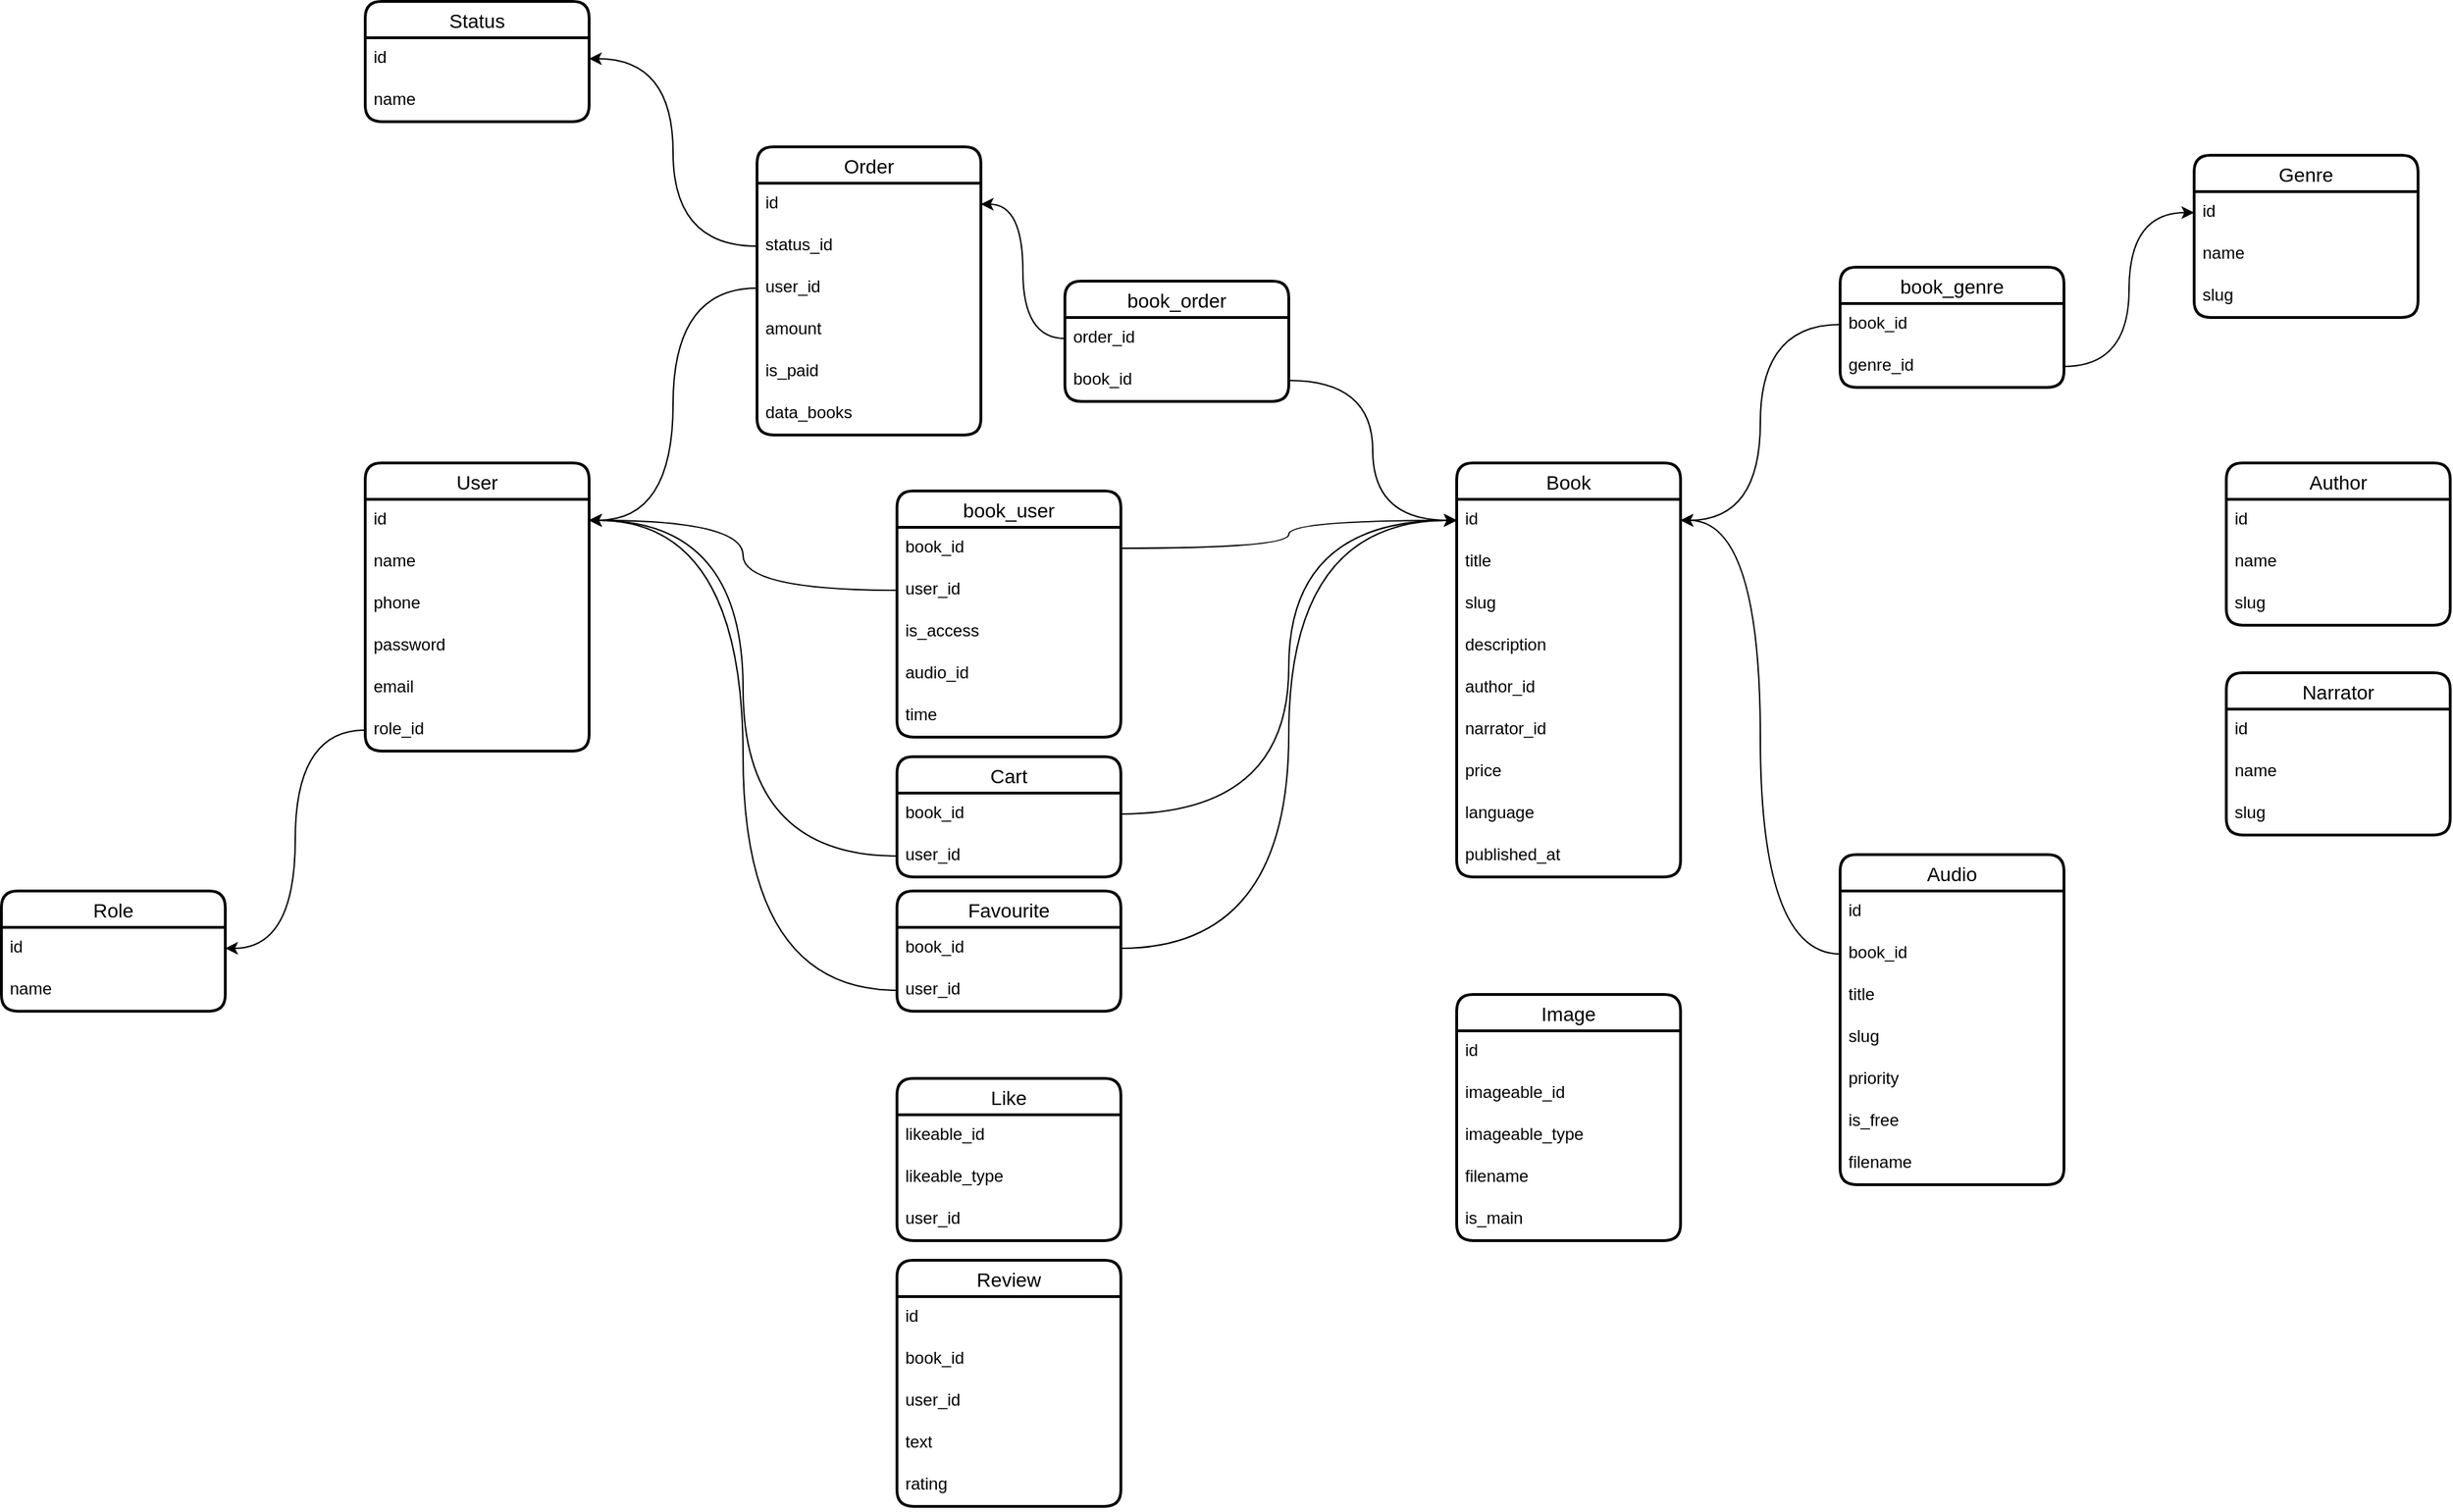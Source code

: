 <mxfile version="21.6.9" type="github">
  <diagram name="Страница 1" id="3O0WRD6ntN8AMsJ6ZHiI">
    <mxGraphModel dx="3566" dy="2169" grid="1" gridSize="10" guides="1" tooltips="1" connect="1" arrows="1" fold="1" page="1" pageScale="1" pageWidth="827" pageHeight="1169" math="0" shadow="0">
      <root>
        <mxCell id="0" />
        <mxCell id="1" parent="0" />
        <mxCell id="gDfsCJUdMW87dbdzrjT4-1" value="User" style="swimlane;fontStyle=0;childLayout=stackLayout;horizontal=1;startSize=26;horizontalStack=0;resizeParent=1;resizeParentMax=0;resizeLast=0;collapsible=1;marginBottom=0;align=center;fontSize=14;strokeWidth=2;rounded=1;shadow=0;glass=0;swimlaneLine=1;" parent="1" vertex="1">
          <mxGeometry x="-640" y="-90" width="160" height="206" as="geometry" />
        </mxCell>
        <mxCell id="gDfsCJUdMW87dbdzrjT4-2" value="id" style="text;strokeColor=none;fillColor=none;spacingLeft=4;spacingRight=4;overflow=hidden;rotatable=0;points=[[0,0.5],[1,0.5]];portConstraint=eastwest;fontSize=12;whiteSpace=wrap;html=1;" parent="gDfsCJUdMW87dbdzrjT4-1" vertex="1">
          <mxGeometry y="26" width="160" height="30" as="geometry" />
        </mxCell>
        <mxCell id="gDfsCJUdMW87dbdzrjT4-3" value="name" style="text;strokeColor=none;fillColor=none;spacingLeft=4;spacingRight=4;overflow=hidden;rotatable=0;points=[[0,0.5],[1,0.5]];portConstraint=eastwest;fontSize=12;whiteSpace=wrap;html=1;" parent="gDfsCJUdMW87dbdzrjT4-1" vertex="1">
          <mxGeometry y="56" width="160" height="30" as="geometry" />
        </mxCell>
        <mxCell id="gDfsCJUdMW87dbdzrjT4-4" value="phone" style="text;strokeColor=none;fillColor=none;spacingLeft=4;spacingRight=4;overflow=hidden;rotatable=0;points=[[0,0.5],[1,0.5]];portConstraint=eastwest;fontSize=12;whiteSpace=wrap;html=1;" parent="gDfsCJUdMW87dbdzrjT4-1" vertex="1">
          <mxGeometry y="86" width="160" height="30" as="geometry" />
        </mxCell>
        <mxCell id="gDfsCJUdMW87dbdzrjT4-5" value="password" style="text;strokeColor=none;fillColor=none;spacingLeft=4;spacingRight=4;overflow=hidden;rotatable=0;points=[[0,0.5],[1,0.5]];portConstraint=eastwest;fontSize=12;whiteSpace=wrap;html=1;" parent="gDfsCJUdMW87dbdzrjT4-1" vertex="1">
          <mxGeometry y="116" width="160" height="30" as="geometry" />
        </mxCell>
        <mxCell id="gDfsCJUdMW87dbdzrjT4-6" value="email" style="text;strokeColor=none;fillColor=none;spacingLeft=4;spacingRight=4;overflow=hidden;rotatable=0;points=[[0,0.5],[1,0.5]];portConstraint=eastwest;fontSize=12;whiteSpace=wrap;html=1;" parent="gDfsCJUdMW87dbdzrjT4-1" vertex="1">
          <mxGeometry y="146" width="160" height="30" as="geometry" />
        </mxCell>
        <mxCell id="pXheZxyEmchqNEhVkgAC-46" value="role_id" style="text;strokeColor=none;fillColor=none;spacingLeft=4;spacingRight=4;overflow=hidden;rotatable=0;points=[[0,0.5],[1,0.5]];portConstraint=eastwest;fontSize=12;whiteSpace=wrap;html=1;" parent="gDfsCJUdMW87dbdzrjT4-1" vertex="1">
          <mxGeometry y="176" width="160" height="30" as="geometry" />
        </mxCell>
        <mxCell id="gDfsCJUdMW87dbdzrjT4-7" value="Book" style="swimlane;fontStyle=0;childLayout=stackLayout;horizontal=1;startSize=26;horizontalStack=0;resizeParent=1;resizeParentMax=0;resizeLast=0;collapsible=1;marginBottom=0;align=center;fontSize=14;strokeWidth=2;rounded=1;shadow=0;glass=0;swimlaneLine=1;" parent="1" vertex="1">
          <mxGeometry x="140" y="-90" width="160" height="296" as="geometry" />
        </mxCell>
        <mxCell id="gDfsCJUdMW87dbdzrjT4-8" value="id" style="text;strokeColor=none;fillColor=none;spacingLeft=4;spacingRight=4;overflow=hidden;rotatable=0;points=[[0,0.5],[1,0.5]];portConstraint=eastwest;fontSize=12;whiteSpace=wrap;html=1;" parent="gDfsCJUdMW87dbdzrjT4-7" vertex="1">
          <mxGeometry y="26" width="160" height="30" as="geometry" />
        </mxCell>
        <mxCell id="gDfsCJUdMW87dbdzrjT4-9" value="title" style="text;strokeColor=none;fillColor=none;spacingLeft=4;spacingRight=4;overflow=hidden;rotatable=0;points=[[0,0.5],[1,0.5]];portConstraint=eastwest;fontSize=12;whiteSpace=wrap;html=1;" parent="gDfsCJUdMW87dbdzrjT4-7" vertex="1">
          <mxGeometry y="56" width="160" height="30" as="geometry" />
        </mxCell>
        <mxCell id="gDfsCJUdMW87dbdzrjT4-11" value="slug" style="text;strokeColor=none;fillColor=none;spacingLeft=4;spacingRight=4;overflow=hidden;rotatable=0;points=[[0,0.5],[1,0.5]];portConstraint=eastwest;fontSize=12;whiteSpace=wrap;html=1;" parent="gDfsCJUdMW87dbdzrjT4-7" vertex="1">
          <mxGeometry y="86" width="160" height="30" as="geometry" />
        </mxCell>
        <mxCell id="gDfsCJUdMW87dbdzrjT4-10" value="description" style="text;strokeColor=none;fillColor=none;spacingLeft=4;spacingRight=4;overflow=hidden;rotatable=0;points=[[0,0.5],[1,0.5]];portConstraint=eastwest;fontSize=12;whiteSpace=wrap;html=1;" parent="gDfsCJUdMW87dbdzrjT4-7" vertex="1">
          <mxGeometry y="116" width="160" height="30" as="geometry" />
        </mxCell>
        <mxCell id="gDfsCJUdMW87dbdzrjT4-12" value="author_id" style="text;strokeColor=none;fillColor=none;spacingLeft=4;spacingRight=4;overflow=hidden;rotatable=0;points=[[0,0.5],[1,0.5]];portConstraint=eastwest;fontSize=12;whiteSpace=wrap;html=1;" parent="gDfsCJUdMW87dbdzrjT4-7" vertex="1">
          <mxGeometry y="146" width="160" height="30" as="geometry" />
        </mxCell>
        <mxCell id="PyXerpg_BCSIUwAFZYhw-7" value="narrator_id" style="text;strokeColor=none;fillColor=none;spacingLeft=4;spacingRight=4;overflow=hidden;rotatable=0;points=[[0,0.5],[1,0.5]];portConstraint=eastwest;fontSize=12;whiteSpace=wrap;html=1;" parent="gDfsCJUdMW87dbdzrjT4-7" vertex="1">
          <mxGeometry y="176" width="160" height="30" as="geometry" />
        </mxCell>
        <mxCell id="pXheZxyEmchqNEhVkgAC-9" value="price" style="text;strokeColor=none;fillColor=none;spacingLeft=4;spacingRight=4;overflow=hidden;rotatable=0;points=[[0,0.5],[1,0.5]];portConstraint=eastwest;fontSize=12;whiteSpace=wrap;html=1;" parent="gDfsCJUdMW87dbdzrjT4-7" vertex="1">
          <mxGeometry y="206" width="160" height="30" as="geometry" />
        </mxCell>
        <mxCell id="pXheZxyEmchqNEhVkgAC-34" value="language" style="text;strokeColor=none;fillColor=none;spacingLeft=4;spacingRight=4;overflow=hidden;rotatable=0;points=[[0,0.5],[1,0.5]];portConstraint=eastwest;fontSize=12;whiteSpace=wrap;html=1;" parent="gDfsCJUdMW87dbdzrjT4-7" vertex="1">
          <mxGeometry y="236" width="160" height="30" as="geometry" />
        </mxCell>
        <mxCell id="pXheZxyEmchqNEhVkgAC-35" value="published_at" style="text;strokeColor=none;fillColor=none;spacingLeft=4;spacingRight=4;overflow=hidden;rotatable=0;points=[[0,0.5],[1,0.5]];portConstraint=eastwest;fontSize=12;whiteSpace=wrap;html=1;" parent="gDfsCJUdMW87dbdzrjT4-7" vertex="1">
          <mxGeometry y="266" width="160" height="30" as="geometry" />
        </mxCell>
        <mxCell id="gDfsCJUdMW87dbdzrjT4-13" value="Order" style="swimlane;fontStyle=0;childLayout=stackLayout;horizontal=1;startSize=26;horizontalStack=0;resizeParent=1;resizeParentMax=0;resizeLast=0;collapsible=1;marginBottom=0;align=center;fontSize=14;strokeWidth=2;rounded=1;shadow=0;glass=0;swimlaneLine=1;" parent="1" vertex="1">
          <mxGeometry x="-360" y="-316" width="160" height="206" as="geometry" />
        </mxCell>
        <mxCell id="gDfsCJUdMW87dbdzrjT4-14" value="id" style="text;strokeColor=none;fillColor=none;spacingLeft=4;spacingRight=4;overflow=hidden;rotatable=0;points=[[0,0.5],[1,0.5]];portConstraint=eastwest;fontSize=12;whiteSpace=wrap;html=1;" parent="gDfsCJUdMW87dbdzrjT4-13" vertex="1">
          <mxGeometry y="26" width="160" height="30" as="geometry" />
        </mxCell>
        <mxCell id="gDfsCJUdMW87dbdzrjT4-17" value="status_id" style="text;strokeColor=none;fillColor=none;spacingLeft=4;spacingRight=4;overflow=hidden;rotatable=0;points=[[0,0.5],[1,0.5]];portConstraint=eastwest;fontSize=12;whiteSpace=wrap;html=1;" parent="gDfsCJUdMW87dbdzrjT4-13" vertex="1">
          <mxGeometry y="56" width="160" height="30" as="geometry" />
        </mxCell>
        <mxCell id="gDfsCJUdMW87dbdzrjT4-16" value="user_id" style="text;strokeColor=none;fillColor=none;spacingLeft=4;spacingRight=4;overflow=hidden;rotatable=0;points=[[0,0.5],[1,0.5]];portConstraint=eastwest;fontSize=12;whiteSpace=wrap;html=1;" parent="gDfsCJUdMW87dbdzrjT4-13" vertex="1">
          <mxGeometry y="86" width="160" height="30" as="geometry" />
        </mxCell>
        <mxCell id="DhvoRzphYdcZvLzmHtR--16" value="amount" style="text;strokeColor=none;fillColor=none;spacingLeft=4;spacingRight=4;overflow=hidden;rotatable=0;points=[[0,0.5],[1,0.5]];portConstraint=eastwest;fontSize=12;whiteSpace=wrap;html=1;" vertex="1" parent="gDfsCJUdMW87dbdzrjT4-13">
          <mxGeometry y="116" width="160" height="30" as="geometry" />
        </mxCell>
        <mxCell id="DhvoRzphYdcZvLzmHtR--13" value="is_paid" style="text;strokeColor=none;fillColor=none;spacingLeft=4;spacingRight=4;overflow=hidden;rotatable=0;points=[[0,0.5],[1,0.5]];portConstraint=eastwest;fontSize=12;whiteSpace=wrap;html=1;" vertex="1" parent="gDfsCJUdMW87dbdzrjT4-13">
          <mxGeometry y="146" width="160" height="30" as="geometry" />
        </mxCell>
        <mxCell id="DhvoRzphYdcZvLzmHtR--15" value="data_books" style="text;strokeColor=none;fillColor=none;spacingLeft=4;spacingRight=4;overflow=hidden;rotatable=0;points=[[0,0.5],[1,0.5]];portConstraint=eastwest;fontSize=12;whiteSpace=wrap;html=1;" vertex="1" parent="gDfsCJUdMW87dbdzrjT4-13">
          <mxGeometry y="176" width="160" height="30" as="geometry" />
        </mxCell>
        <mxCell id="gDfsCJUdMW87dbdzrjT4-19" value="Favourite" style="swimlane;fontStyle=0;childLayout=stackLayout;horizontal=1;startSize=26;horizontalStack=0;resizeParent=1;resizeParentMax=0;resizeLast=0;collapsible=1;marginBottom=0;align=center;fontSize=14;strokeWidth=2;rounded=1;shadow=0;glass=0;swimlaneLine=1;" parent="1" vertex="1">
          <mxGeometry x="-260" y="216" width="160" height="86" as="geometry" />
        </mxCell>
        <mxCell id="gDfsCJUdMW87dbdzrjT4-21" value="book_id" style="text;strokeColor=none;fillColor=none;spacingLeft=4;spacingRight=4;overflow=hidden;rotatable=0;points=[[0,0.5],[1,0.5]];portConstraint=eastwest;fontSize=12;whiteSpace=wrap;html=1;" parent="gDfsCJUdMW87dbdzrjT4-19" vertex="1">
          <mxGeometry y="26" width="160" height="30" as="geometry" />
        </mxCell>
        <mxCell id="gDfsCJUdMW87dbdzrjT4-22" value="user_id" style="text;strokeColor=none;fillColor=none;spacingLeft=4;spacingRight=4;overflow=hidden;rotatable=0;points=[[0,0.5],[1,0.5]];portConstraint=eastwest;fontSize=12;whiteSpace=wrap;html=1;" parent="gDfsCJUdMW87dbdzrjT4-19" vertex="1">
          <mxGeometry y="56" width="160" height="30" as="geometry" />
        </mxCell>
        <mxCell id="gDfsCJUdMW87dbdzrjT4-31" value="Status" style="swimlane;fontStyle=0;childLayout=stackLayout;horizontal=1;startSize=26;horizontalStack=0;resizeParent=1;resizeParentMax=0;resizeLast=0;collapsible=1;marginBottom=0;align=center;fontSize=14;strokeWidth=2;rounded=1;shadow=0;glass=0;swimlaneLine=1;" parent="1" vertex="1">
          <mxGeometry x="-640" y="-420" width="160" height="86" as="geometry" />
        </mxCell>
        <mxCell id="gDfsCJUdMW87dbdzrjT4-32" value="id" style="text;strokeColor=none;fillColor=none;spacingLeft=4;spacingRight=4;overflow=hidden;rotatable=0;points=[[0,0.5],[1,0.5]];portConstraint=eastwest;fontSize=12;whiteSpace=wrap;html=1;" parent="gDfsCJUdMW87dbdzrjT4-31" vertex="1">
          <mxGeometry y="26" width="160" height="30" as="geometry" />
        </mxCell>
        <mxCell id="gDfsCJUdMW87dbdzrjT4-33" value="name" style="text;strokeColor=none;fillColor=none;spacingLeft=4;spacingRight=4;overflow=hidden;rotatable=0;points=[[0,0.5],[1,0.5]];portConstraint=eastwest;fontSize=12;whiteSpace=wrap;html=1;" parent="gDfsCJUdMW87dbdzrjT4-31" vertex="1">
          <mxGeometry y="56" width="160" height="30" as="geometry" />
        </mxCell>
        <mxCell id="gDfsCJUdMW87dbdzrjT4-37" style="edgeStyle=orthogonalEdgeStyle;rounded=0;orthogonalLoop=1;jettySize=auto;html=1;entryX=1;entryY=0.5;entryDx=0;entryDy=0;curved=1;" parent="1" source="gDfsCJUdMW87dbdzrjT4-17" target="gDfsCJUdMW87dbdzrjT4-32" edge="1">
          <mxGeometry relative="1" as="geometry" />
        </mxCell>
        <mxCell id="gDfsCJUdMW87dbdzrjT4-42" value="Audio" style="swimlane;fontStyle=0;childLayout=stackLayout;horizontal=1;startSize=26;horizontalStack=0;resizeParent=1;resizeParentMax=0;resizeLast=0;collapsible=1;marginBottom=0;align=center;fontSize=14;strokeWidth=2;rounded=1;shadow=0;glass=0;swimlaneLine=1;" parent="1" vertex="1">
          <mxGeometry x="414" y="190" width="160" height="236" as="geometry" />
        </mxCell>
        <mxCell id="gDfsCJUdMW87dbdzrjT4-43" value="id" style="text;strokeColor=none;fillColor=none;spacingLeft=4;spacingRight=4;overflow=hidden;rotatable=0;points=[[0,0.5],[1,0.5]];portConstraint=eastwest;fontSize=12;whiteSpace=wrap;html=1;" parent="gDfsCJUdMW87dbdzrjT4-42" vertex="1">
          <mxGeometry y="26" width="160" height="30" as="geometry" />
        </mxCell>
        <mxCell id="gDfsCJUdMW87dbdzrjT4-44" value="book_id" style="text;strokeColor=none;fillColor=none;spacingLeft=4;spacingRight=4;overflow=hidden;rotatable=0;points=[[0,0.5],[1,0.5]];portConstraint=eastwest;fontSize=12;whiteSpace=wrap;html=1;" parent="gDfsCJUdMW87dbdzrjT4-42" vertex="1">
          <mxGeometry y="56" width="160" height="30" as="geometry" />
        </mxCell>
        <mxCell id="gDfsCJUdMW87dbdzrjT4-45" value="title" style="text;strokeColor=none;fillColor=none;spacingLeft=4;spacingRight=4;overflow=hidden;rotatable=0;points=[[0,0.5],[1,0.5]];portConstraint=eastwest;fontSize=12;whiteSpace=wrap;html=1;" parent="gDfsCJUdMW87dbdzrjT4-42" vertex="1">
          <mxGeometry y="86" width="160" height="30" as="geometry" />
        </mxCell>
        <mxCell id="pXheZxyEmchqNEhVkgAC-50" value="slug" style="text;strokeColor=none;fillColor=none;spacingLeft=4;spacingRight=4;overflow=hidden;rotatable=0;points=[[0,0.5],[1,0.5]];portConstraint=eastwest;fontSize=12;whiteSpace=wrap;html=1;" parent="gDfsCJUdMW87dbdzrjT4-42" vertex="1">
          <mxGeometry y="116" width="160" height="30" as="geometry" />
        </mxCell>
        <mxCell id="pXheZxyEmchqNEhVkgAC-49" value="priority" style="text;strokeColor=none;fillColor=none;spacingLeft=4;spacingRight=4;overflow=hidden;rotatable=0;points=[[0,0.5],[1,0.5]];portConstraint=eastwest;fontSize=12;whiteSpace=wrap;html=1;" parent="gDfsCJUdMW87dbdzrjT4-42" vertex="1">
          <mxGeometry y="146" width="160" height="30" as="geometry" />
        </mxCell>
        <mxCell id="PyXerpg_BCSIUwAFZYhw-6" value="is_free" style="text;strokeColor=none;fillColor=none;spacingLeft=4;spacingRight=4;overflow=hidden;rotatable=0;points=[[0,0.5],[1,0.5]];portConstraint=eastwest;fontSize=12;whiteSpace=wrap;html=1;" parent="gDfsCJUdMW87dbdzrjT4-42" vertex="1">
          <mxGeometry y="176" width="160" height="30" as="geometry" />
        </mxCell>
        <mxCell id="gDfsCJUdMW87dbdzrjT4-46" value="filename" style="text;strokeColor=none;fillColor=none;spacingLeft=4;spacingRight=4;overflow=hidden;rotatable=0;points=[[0,0.5],[1,0.5]];portConstraint=eastwest;fontSize=12;whiteSpace=wrap;html=1;" parent="gDfsCJUdMW87dbdzrjT4-42" vertex="1">
          <mxGeometry y="206" width="160" height="30" as="geometry" />
        </mxCell>
        <mxCell id="gDfsCJUdMW87dbdzrjT4-50" value="Genre" style="swimlane;fontStyle=0;childLayout=stackLayout;horizontal=1;startSize=26;horizontalStack=0;resizeParent=1;resizeParentMax=0;resizeLast=0;collapsible=1;marginBottom=0;align=center;fontSize=14;strokeWidth=2;rounded=1;shadow=0;glass=0;swimlaneLine=1;" parent="1" vertex="1">
          <mxGeometry x="667" y="-310" width="160" height="116" as="geometry" />
        </mxCell>
        <mxCell id="gDfsCJUdMW87dbdzrjT4-51" value="id" style="text;strokeColor=none;fillColor=none;spacingLeft=4;spacingRight=4;overflow=hidden;rotatable=0;points=[[0,0.5],[1,0.5]];portConstraint=eastwest;fontSize=12;whiteSpace=wrap;html=1;" parent="gDfsCJUdMW87dbdzrjT4-50" vertex="1">
          <mxGeometry y="26" width="160" height="30" as="geometry" />
        </mxCell>
        <mxCell id="gDfsCJUdMW87dbdzrjT4-52" value="name" style="text;strokeColor=none;fillColor=none;spacingLeft=4;spacingRight=4;overflow=hidden;rotatable=0;points=[[0,0.5],[1,0.5]];portConstraint=eastwest;fontSize=12;whiteSpace=wrap;html=1;" parent="gDfsCJUdMW87dbdzrjT4-50" vertex="1">
          <mxGeometry y="56" width="160" height="30" as="geometry" />
        </mxCell>
        <mxCell id="pXheZxyEmchqNEhVkgAC-10" value="slug" style="text;strokeColor=none;fillColor=none;spacingLeft=4;spacingRight=4;overflow=hidden;rotatable=0;points=[[0,0.5],[1,0.5]];portConstraint=eastwest;fontSize=12;whiteSpace=wrap;html=1;" parent="gDfsCJUdMW87dbdzrjT4-50" vertex="1">
          <mxGeometry y="86" width="160" height="30" as="geometry" />
        </mxCell>
        <mxCell id="gDfsCJUdMW87dbdzrjT4-56" value="Author" style="swimlane;fontStyle=0;childLayout=stackLayout;horizontal=1;startSize=26;horizontalStack=0;resizeParent=1;resizeParentMax=0;resizeLast=0;collapsible=1;marginBottom=0;align=center;fontSize=14;strokeWidth=2;rounded=1;shadow=0;glass=0;swimlaneLine=1;" parent="1" vertex="1">
          <mxGeometry x="690" y="-90" width="160" height="116" as="geometry" />
        </mxCell>
        <mxCell id="gDfsCJUdMW87dbdzrjT4-57" value="id" style="text;strokeColor=none;fillColor=none;spacingLeft=4;spacingRight=4;overflow=hidden;rotatable=0;points=[[0,0.5],[1,0.5]];portConstraint=eastwest;fontSize=12;whiteSpace=wrap;html=1;" parent="gDfsCJUdMW87dbdzrjT4-56" vertex="1">
          <mxGeometry y="26" width="160" height="30" as="geometry" />
        </mxCell>
        <mxCell id="gDfsCJUdMW87dbdzrjT4-58" value="name" style="text;strokeColor=none;fillColor=none;spacingLeft=4;spacingRight=4;overflow=hidden;rotatable=0;points=[[0,0.5],[1,0.5]];portConstraint=eastwest;fontSize=12;whiteSpace=wrap;html=1;" parent="gDfsCJUdMW87dbdzrjT4-56" vertex="1">
          <mxGeometry y="56" width="160" height="30" as="geometry" />
        </mxCell>
        <mxCell id="pXheZxyEmchqNEhVkgAC-11" value="slug" style="text;strokeColor=none;fillColor=none;spacingLeft=4;spacingRight=4;overflow=hidden;rotatable=0;points=[[0,0.5],[1,0.5]];portConstraint=eastwest;fontSize=12;whiteSpace=wrap;html=1;" parent="gDfsCJUdMW87dbdzrjT4-56" vertex="1">
          <mxGeometry y="86" width="160" height="30" as="geometry" />
        </mxCell>
        <mxCell id="gDfsCJUdMW87dbdzrjT4-62" value="Narrator" style="swimlane;fontStyle=0;childLayout=stackLayout;horizontal=1;startSize=26;horizontalStack=0;resizeParent=1;resizeParentMax=0;resizeLast=0;collapsible=1;marginBottom=0;align=center;fontSize=14;strokeWidth=2;rounded=1;shadow=0;glass=0;swimlaneLine=1;" parent="1" vertex="1">
          <mxGeometry x="690" y="60" width="160" height="116" as="geometry" />
        </mxCell>
        <mxCell id="gDfsCJUdMW87dbdzrjT4-63" value="id" style="text;strokeColor=none;fillColor=none;spacingLeft=4;spacingRight=4;overflow=hidden;rotatable=0;points=[[0,0.5],[1,0.5]];portConstraint=eastwest;fontSize=12;whiteSpace=wrap;html=1;" parent="gDfsCJUdMW87dbdzrjT4-62" vertex="1">
          <mxGeometry y="26" width="160" height="30" as="geometry" />
        </mxCell>
        <mxCell id="gDfsCJUdMW87dbdzrjT4-64" value="name" style="text;strokeColor=none;fillColor=none;spacingLeft=4;spacingRight=4;overflow=hidden;rotatable=0;points=[[0,0.5],[1,0.5]];portConstraint=eastwest;fontSize=12;whiteSpace=wrap;html=1;" parent="gDfsCJUdMW87dbdzrjT4-62" vertex="1">
          <mxGeometry y="56" width="160" height="30" as="geometry" />
        </mxCell>
        <mxCell id="pXheZxyEmchqNEhVkgAC-12" value="slug" style="text;strokeColor=none;fillColor=none;spacingLeft=4;spacingRight=4;overflow=hidden;rotatable=0;points=[[0,0.5],[1,0.5]];portConstraint=eastwest;fontSize=12;whiteSpace=wrap;html=1;" parent="gDfsCJUdMW87dbdzrjT4-62" vertex="1">
          <mxGeometry y="86" width="160" height="30" as="geometry" />
        </mxCell>
        <mxCell id="PyXerpg_BCSIUwAFZYhw-1" value="Image" style="swimlane;fontStyle=0;childLayout=stackLayout;horizontal=1;startSize=26;horizontalStack=0;resizeParent=1;resizeParentMax=0;resizeLast=0;collapsible=1;marginBottom=0;align=center;fontSize=14;strokeWidth=2;rounded=1;shadow=0;glass=0;swimlaneLine=1;" parent="1" vertex="1">
          <mxGeometry x="140" y="290" width="160" height="176" as="geometry" />
        </mxCell>
        <mxCell id="PyXerpg_BCSIUwAFZYhw-2" value="id" style="text;strokeColor=none;fillColor=none;spacingLeft=4;spacingRight=4;overflow=hidden;rotatable=0;points=[[0,0.5],[1,0.5]];portConstraint=eastwest;fontSize=12;whiteSpace=wrap;html=1;" parent="PyXerpg_BCSIUwAFZYhw-1" vertex="1">
          <mxGeometry y="26" width="160" height="30" as="geometry" />
        </mxCell>
        <mxCell id="PyXerpg_BCSIUwAFZYhw-3" value="imageable_id" style="text;strokeColor=none;fillColor=none;spacingLeft=4;spacingRight=4;overflow=hidden;rotatable=0;points=[[0,0.5],[1,0.5]];portConstraint=eastwest;fontSize=12;whiteSpace=wrap;html=1;" parent="PyXerpg_BCSIUwAFZYhw-1" vertex="1">
          <mxGeometry y="56" width="160" height="30" as="geometry" />
        </mxCell>
        <mxCell id="PyXerpg_BCSIUwAFZYhw-4" value="imageable_type" style="text;strokeColor=none;fillColor=none;spacingLeft=4;spacingRight=4;overflow=hidden;rotatable=0;points=[[0,0.5],[1,0.5]];portConstraint=eastwest;fontSize=12;whiteSpace=wrap;html=1;" parent="PyXerpg_BCSIUwAFZYhw-1" vertex="1">
          <mxGeometry y="86" width="160" height="30" as="geometry" />
        </mxCell>
        <mxCell id="PyXerpg_BCSIUwAFZYhw-5" value="filename" style="text;strokeColor=none;fillColor=none;spacingLeft=4;spacingRight=4;overflow=hidden;rotatable=0;points=[[0,0.5],[1,0.5]];portConstraint=eastwest;fontSize=12;whiteSpace=wrap;html=1;" parent="PyXerpg_BCSIUwAFZYhw-1" vertex="1">
          <mxGeometry y="116" width="160" height="30" as="geometry" />
        </mxCell>
        <mxCell id="pXheZxyEmchqNEhVkgAC-47" value="is_main" style="text;strokeColor=none;fillColor=none;spacingLeft=4;spacingRight=4;overflow=hidden;rotatable=0;points=[[0,0.5],[1,0.5]];portConstraint=eastwest;fontSize=12;whiteSpace=wrap;html=1;" parent="PyXerpg_BCSIUwAFZYhw-1" vertex="1">
          <mxGeometry y="146" width="160" height="30" as="geometry" />
        </mxCell>
        <mxCell id="pXheZxyEmchqNEhVkgAC-4" value="book_genre" style="swimlane;fontStyle=0;childLayout=stackLayout;horizontal=1;startSize=26;horizontalStack=0;resizeParent=1;resizeParentMax=0;resizeLast=0;collapsible=1;marginBottom=0;align=center;fontSize=14;strokeWidth=2;rounded=1;shadow=0;glass=0;swimlaneLine=1;" parent="1" vertex="1">
          <mxGeometry x="414" y="-230" width="160" height="86" as="geometry" />
        </mxCell>
        <mxCell id="pXheZxyEmchqNEhVkgAC-5" value="book_id" style="text;strokeColor=none;fillColor=none;spacingLeft=4;spacingRight=4;overflow=hidden;rotatable=0;points=[[0,0.5],[1,0.5]];portConstraint=eastwest;fontSize=12;whiteSpace=wrap;html=1;" parent="pXheZxyEmchqNEhVkgAC-4" vertex="1">
          <mxGeometry y="26" width="160" height="30" as="geometry" />
        </mxCell>
        <mxCell id="pXheZxyEmchqNEhVkgAC-6" value="genre_id" style="text;strokeColor=none;fillColor=none;spacingLeft=4;spacingRight=4;overflow=hidden;rotatable=0;points=[[0,0.5],[1,0.5]];portConstraint=eastwest;fontSize=12;whiteSpace=wrap;html=1;" parent="pXheZxyEmchqNEhVkgAC-4" vertex="1">
          <mxGeometry y="56" width="160" height="30" as="geometry" />
        </mxCell>
        <mxCell id="pXheZxyEmchqNEhVkgAC-13" value="Cart" style="swimlane;fontStyle=0;childLayout=stackLayout;horizontal=1;startSize=26;horizontalStack=0;resizeParent=1;resizeParentMax=0;resizeLast=0;collapsible=1;marginBottom=0;align=center;fontSize=14;strokeWidth=2;rounded=1;shadow=0;glass=0;swimlaneLine=1;" parent="1" vertex="1">
          <mxGeometry x="-260" y="120" width="160" height="86" as="geometry" />
        </mxCell>
        <mxCell id="pXheZxyEmchqNEhVkgAC-14" value="book_id" style="text;strokeColor=none;fillColor=none;spacingLeft=4;spacingRight=4;overflow=hidden;rotatable=0;points=[[0,0.5],[1,0.5]];portConstraint=eastwest;fontSize=12;whiteSpace=wrap;html=1;" parent="pXheZxyEmchqNEhVkgAC-13" vertex="1">
          <mxGeometry y="26" width="160" height="30" as="geometry" />
        </mxCell>
        <mxCell id="pXheZxyEmchqNEhVkgAC-15" value="user_id" style="text;strokeColor=none;fillColor=none;spacingLeft=4;spacingRight=4;overflow=hidden;rotatable=0;points=[[0,0.5],[1,0.5]];portConstraint=eastwest;fontSize=12;whiteSpace=wrap;html=1;" parent="pXheZxyEmchqNEhVkgAC-13" vertex="1">
          <mxGeometry y="56" width="160" height="30" as="geometry" />
        </mxCell>
        <mxCell id="pXheZxyEmchqNEhVkgAC-20" value="book_user" style="swimlane;fontStyle=0;childLayout=stackLayout;horizontal=1;startSize=26;horizontalStack=0;resizeParent=1;resizeParentMax=0;resizeLast=0;collapsible=1;marginBottom=0;align=center;fontSize=14;strokeWidth=2;rounded=1;shadow=0;glass=0;swimlaneLine=1;" parent="1" vertex="1">
          <mxGeometry x="-260" y="-70" width="160" height="176" as="geometry" />
        </mxCell>
        <mxCell id="pXheZxyEmchqNEhVkgAC-22" value="book_id" style="text;strokeColor=none;fillColor=none;spacingLeft=4;spacingRight=4;overflow=hidden;rotatable=0;points=[[0,0.5],[1,0.5]];portConstraint=eastwest;fontSize=12;whiteSpace=wrap;html=1;" parent="pXheZxyEmchqNEhVkgAC-20" vertex="1">
          <mxGeometry y="26" width="160" height="30" as="geometry" />
        </mxCell>
        <mxCell id="pXheZxyEmchqNEhVkgAC-23" value="user_id" style="text;strokeColor=none;fillColor=none;spacingLeft=4;spacingRight=4;overflow=hidden;rotatable=0;points=[[0,0.5],[1,0.5]];portConstraint=eastwest;fontSize=12;whiteSpace=wrap;html=1;" parent="pXheZxyEmchqNEhVkgAC-20" vertex="1">
          <mxGeometry y="56" width="160" height="30" as="geometry" />
        </mxCell>
        <mxCell id="pXheZxyEmchqNEhVkgAC-24" value="is_access" style="text;strokeColor=none;fillColor=none;spacingLeft=4;spacingRight=4;overflow=hidden;rotatable=0;points=[[0,0.5],[1,0.5]];portConstraint=eastwest;fontSize=12;whiteSpace=wrap;html=1;" parent="pXheZxyEmchqNEhVkgAC-20" vertex="1">
          <mxGeometry y="86" width="160" height="30" as="geometry" />
        </mxCell>
        <mxCell id="pXheZxyEmchqNEhVkgAC-32" value="audio_id" style="text;strokeColor=none;fillColor=none;spacingLeft=4;spacingRight=4;overflow=hidden;rotatable=0;points=[[0,0.5],[1,0.5]];portConstraint=eastwest;fontSize=12;whiteSpace=wrap;html=1;" parent="pXheZxyEmchqNEhVkgAC-20" vertex="1">
          <mxGeometry y="116" width="160" height="30" as="geometry" />
        </mxCell>
        <mxCell id="pXheZxyEmchqNEhVkgAC-33" value="time" style="text;strokeColor=none;fillColor=none;spacingLeft=4;spacingRight=4;overflow=hidden;rotatable=0;points=[[0,0.5],[1,0.5]];portConstraint=eastwest;fontSize=12;whiteSpace=wrap;html=1;" parent="pXheZxyEmchqNEhVkgAC-20" vertex="1">
          <mxGeometry y="146" width="160" height="30" as="geometry" />
        </mxCell>
        <mxCell id="pXheZxyEmchqNEhVkgAC-38" value="Review" style="swimlane;fontStyle=0;childLayout=stackLayout;horizontal=1;startSize=26;horizontalStack=0;resizeParent=1;resizeParentMax=0;resizeLast=0;collapsible=1;marginBottom=0;align=center;fontSize=14;strokeWidth=2;rounded=1;shadow=0;glass=0;swimlaneLine=1;" parent="1" vertex="1">
          <mxGeometry x="-260" y="480" width="160" height="176" as="geometry" />
        </mxCell>
        <mxCell id="pXheZxyEmchqNEhVkgAC-39" value="id" style="text;strokeColor=none;fillColor=none;spacingLeft=4;spacingRight=4;overflow=hidden;rotatable=0;points=[[0,0.5],[1,0.5]];portConstraint=eastwest;fontSize=12;whiteSpace=wrap;html=1;" parent="pXheZxyEmchqNEhVkgAC-38" vertex="1">
          <mxGeometry y="26" width="160" height="30" as="geometry" />
        </mxCell>
        <mxCell id="pXheZxyEmchqNEhVkgAC-40" value="book_id" style="text;strokeColor=none;fillColor=none;spacingLeft=4;spacingRight=4;overflow=hidden;rotatable=0;points=[[0,0.5],[1,0.5]];portConstraint=eastwest;fontSize=12;whiteSpace=wrap;html=1;" parent="pXheZxyEmchqNEhVkgAC-38" vertex="1">
          <mxGeometry y="56" width="160" height="30" as="geometry" />
        </mxCell>
        <mxCell id="pXheZxyEmchqNEhVkgAC-41" value="user_id" style="text;strokeColor=none;fillColor=none;spacingLeft=4;spacingRight=4;overflow=hidden;rotatable=0;points=[[0,0.5],[1,0.5]];portConstraint=eastwest;fontSize=12;whiteSpace=wrap;html=1;" parent="pXheZxyEmchqNEhVkgAC-38" vertex="1">
          <mxGeometry y="86" width="160" height="30" as="geometry" />
        </mxCell>
        <mxCell id="pXheZxyEmchqNEhVkgAC-42" value="text" style="text;strokeColor=none;fillColor=none;spacingLeft=4;spacingRight=4;overflow=hidden;rotatable=0;points=[[0,0.5],[1,0.5]];portConstraint=eastwest;fontSize=12;whiteSpace=wrap;html=1;" parent="pXheZxyEmchqNEhVkgAC-38" vertex="1">
          <mxGeometry y="116" width="160" height="30" as="geometry" />
        </mxCell>
        <mxCell id="pXheZxyEmchqNEhVkgAC-43" value="rating" style="text;strokeColor=none;fillColor=none;spacingLeft=4;spacingRight=4;overflow=hidden;rotatable=0;points=[[0,0.5],[1,0.5]];portConstraint=eastwest;fontSize=12;whiteSpace=wrap;html=1;" parent="pXheZxyEmchqNEhVkgAC-38" vertex="1">
          <mxGeometry y="146" width="160" height="30" as="geometry" />
        </mxCell>
        <mxCell id="pXheZxyEmchqNEhVkgAC-51" value="Role" style="swimlane;fontStyle=0;childLayout=stackLayout;horizontal=1;startSize=26;horizontalStack=0;resizeParent=1;resizeParentMax=0;resizeLast=0;collapsible=1;marginBottom=0;align=center;fontSize=14;strokeWidth=2;rounded=1;shadow=0;glass=0;swimlaneLine=1;" parent="1" vertex="1">
          <mxGeometry x="-900" y="216" width="160" height="86" as="geometry" />
        </mxCell>
        <mxCell id="pXheZxyEmchqNEhVkgAC-52" value="id" style="text;strokeColor=none;fillColor=none;spacingLeft=4;spacingRight=4;overflow=hidden;rotatable=0;points=[[0,0.5],[1,0.5]];portConstraint=eastwest;fontSize=12;whiteSpace=wrap;html=1;" parent="pXheZxyEmchqNEhVkgAC-51" vertex="1">
          <mxGeometry y="26" width="160" height="30" as="geometry" />
        </mxCell>
        <mxCell id="pXheZxyEmchqNEhVkgAC-53" value="name" style="text;strokeColor=none;fillColor=none;spacingLeft=4;spacingRight=4;overflow=hidden;rotatable=0;points=[[0,0.5],[1,0.5]];portConstraint=eastwest;fontSize=12;whiteSpace=wrap;html=1;" parent="pXheZxyEmchqNEhVkgAC-51" vertex="1">
          <mxGeometry y="56" width="160" height="30" as="geometry" />
        </mxCell>
        <mxCell id="pXheZxyEmchqNEhVkgAC-54" style="edgeStyle=orthogonalEdgeStyle;rounded=0;orthogonalLoop=1;jettySize=auto;html=1;entryX=1;entryY=0.5;entryDx=0;entryDy=0;curved=1;" parent="1" source="pXheZxyEmchqNEhVkgAC-46" target="pXheZxyEmchqNEhVkgAC-52" edge="1">
          <mxGeometry relative="1" as="geometry" />
        </mxCell>
        <mxCell id="TUXPp-JK_mrC3ircb796-1" value="Like" style="swimlane;fontStyle=0;childLayout=stackLayout;horizontal=1;startSize=26;horizontalStack=0;resizeParent=1;resizeParentMax=0;resizeLast=0;collapsible=1;marginBottom=0;align=center;fontSize=14;strokeWidth=2;rounded=1;shadow=0;glass=0;swimlaneLine=1;" parent="1" vertex="1">
          <mxGeometry x="-260" y="350" width="160" height="116" as="geometry" />
        </mxCell>
        <mxCell id="TUXPp-JK_mrC3ircb796-3" value="likeable_id" style="text;strokeColor=none;fillColor=none;spacingLeft=4;spacingRight=4;overflow=hidden;rotatable=0;points=[[0,0.5],[1,0.5]];portConstraint=eastwest;fontSize=12;whiteSpace=wrap;html=1;" parent="TUXPp-JK_mrC3ircb796-1" vertex="1">
          <mxGeometry y="26" width="160" height="30" as="geometry" />
        </mxCell>
        <mxCell id="TUXPp-JK_mrC3ircb796-4" value="likeable_type" style="text;strokeColor=none;fillColor=none;spacingLeft=4;spacingRight=4;overflow=hidden;rotatable=0;points=[[0,0.5],[1,0.5]];portConstraint=eastwest;fontSize=12;whiteSpace=wrap;html=1;" parent="TUXPp-JK_mrC3ircb796-1" vertex="1">
          <mxGeometry y="56" width="160" height="30" as="geometry" />
        </mxCell>
        <mxCell id="TUXPp-JK_mrC3ircb796-5" value="user_id" style="text;strokeColor=none;fillColor=none;spacingLeft=4;spacingRight=4;overflow=hidden;rotatable=0;points=[[0,0.5],[1,0.5]];portConstraint=eastwest;fontSize=12;whiteSpace=wrap;html=1;" parent="TUXPp-JK_mrC3ircb796-1" vertex="1">
          <mxGeometry y="86" width="160" height="30" as="geometry" />
        </mxCell>
        <mxCell id="DhvoRzphYdcZvLzmHtR--3" style="edgeStyle=orthogonalEdgeStyle;rounded=0;orthogonalLoop=1;jettySize=auto;html=1;entryX=1;entryY=0.5;entryDx=0;entryDy=0;curved=1;" edge="1" parent="1" source="pXheZxyEmchqNEhVkgAC-23" target="gDfsCJUdMW87dbdzrjT4-2">
          <mxGeometry relative="1" as="geometry" />
        </mxCell>
        <mxCell id="DhvoRzphYdcZvLzmHtR--4" style="edgeStyle=orthogonalEdgeStyle;rounded=0;orthogonalLoop=1;jettySize=auto;html=1;entryX=0;entryY=0.5;entryDx=0;entryDy=0;curved=1;" edge="1" parent="1" source="pXheZxyEmchqNEhVkgAC-22" target="gDfsCJUdMW87dbdzrjT4-8">
          <mxGeometry relative="1" as="geometry" />
        </mxCell>
        <mxCell id="DhvoRzphYdcZvLzmHtR--5" style="edgeStyle=orthogonalEdgeStyle;rounded=0;orthogonalLoop=1;jettySize=auto;html=1;entryX=0;entryY=0.5;entryDx=0;entryDy=0;curved=1;" edge="1" parent="1" source="pXheZxyEmchqNEhVkgAC-14" target="gDfsCJUdMW87dbdzrjT4-8">
          <mxGeometry relative="1" as="geometry" />
        </mxCell>
        <mxCell id="DhvoRzphYdcZvLzmHtR--6" style="edgeStyle=orthogonalEdgeStyle;rounded=0;orthogonalLoop=1;jettySize=auto;html=1;entryX=1;entryY=0.5;entryDx=0;entryDy=0;curved=1;" edge="1" parent="1" source="pXheZxyEmchqNEhVkgAC-15" target="gDfsCJUdMW87dbdzrjT4-2">
          <mxGeometry relative="1" as="geometry" />
        </mxCell>
        <mxCell id="DhvoRzphYdcZvLzmHtR--7" value="book_order" style="swimlane;fontStyle=0;childLayout=stackLayout;horizontal=1;startSize=26;horizontalStack=0;resizeParent=1;resizeParentMax=0;resizeLast=0;collapsible=1;marginBottom=0;align=center;fontSize=14;strokeWidth=2;rounded=1;shadow=0;glass=0;swimlaneLine=1;" vertex="1" parent="1">
          <mxGeometry x="-140" y="-220" width="160" height="86" as="geometry" />
        </mxCell>
        <mxCell id="DhvoRzphYdcZvLzmHtR--9" value="order_id" style="text;strokeColor=none;fillColor=none;spacingLeft=4;spacingRight=4;overflow=hidden;rotatable=0;points=[[0,0.5],[1,0.5]];portConstraint=eastwest;fontSize=12;whiteSpace=wrap;html=1;" vertex="1" parent="DhvoRzphYdcZvLzmHtR--7">
          <mxGeometry y="26" width="160" height="30" as="geometry" />
        </mxCell>
        <mxCell id="DhvoRzphYdcZvLzmHtR--10" value="book_id" style="text;strokeColor=none;fillColor=none;spacingLeft=4;spacingRight=4;overflow=hidden;rotatable=0;points=[[0,0.5],[1,0.5]];portConstraint=eastwest;fontSize=12;whiteSpace=wrap;html=1;" vertex="1" parent="DhvoRzphYdcZvLzmHtR--7">
          <mxGeometry y="56" width="160" height="30" as="geometry" />
        </mxCell>
        <mxCell id="DhvoRzphYdcZvLzmHtR--11" style="edgeStyle=orthogonalEdgeStyle;rounded=0;orthogonalLoop=1;jettySize=auto;html=1;entryX=1;entryY=0.5;entryDx=0;entryDy=0;curved=1;" edge="1" parent="1" source="DhvoRzphYdcZvLzmHtR--9" target="gDfsCJUdMW87dbdzrjT4-14">
          <mxGeometry relative="1" as="geometry" />
        </mxCell>
        <mxCell id="DhvoRzphYdcZvLzmHtR--12" style="edgeStyle=orthogonalEdgeStyle;rounded=0;orthogonalLoop=1;jettySize=auto;html=1;entryX=0;entryY=0.5;entryDx=0;entryDy=0;curved=1;" edge="1" parent="1" source="DhvoRzphYdcZvLzmHtR--10" target="gDfsCJUdMW87dbdzrjT4-8">
          <mxGeometry relative="1" as="geometry" />
        </mxCell>
        <mxCell id="DhvoRzphYdcZvLzmHtR--14" style="edgeStyle=orthogonalEdgeStyle;rounded=0;orthogonalLoop=1;jettySize=auto;html=1;entryX=1;entryY=0.5;entryDx=0;entryDy=0;curved=1;" edge="1" parent="1" source="gDfsCJUdMW87dbdzrjT4-16" target="gDfsCJUdMW87dbdzrjT4-2">
          <mxGeometry relative="1" as="geometry" />
        </mxCell>
        <mxCell id="DhvoRzphYdcZvLzmHtR--17" style="edgeStyle=orthogonalEdgeStyle;rounded=0;orthogonalLoop=1;jettySize=auto;html=1;entryX=0;entryY=0.5;entryDx=0;entryDy=0;curved=1;" edge="1" parent="1" source="gDfsCJUdMW87dbdzrjT4-21" target="gDfsCJUdMW87dbdzrjT4-8">
          <mxGeometry relative="1" as="geometry" />
        </mxCell>
        <mxCell id="DhvoRzphYdcZvLzmHtR--18" style="edgeStyle=orthogonalEdgeStyle;rounded=0;orthogonalLoop=1;jettySize=auto;html=1;entryX=1;entryY=0.5;entryDx=0;entryDy=0;curved=1;" edge="1" parent="1" source="gDfsCJUdMW87dbdzrjT4-22" target="gDfsCJUdMW87dbdzrjT4-2">
          <mxGeometry relative="1" as="geometry" />
        </mxCell>
        <mxCell id="DhvoRzphYdcZvLzmHtR--20" style="edgeStyle=orthogonalEdgeStyle;rounded=0;orthogonalLoop=1;jettySize=auto;html=1;entryX=1;entryY=0.5;entryDx=0;entryDy=0;curved=1;" edge="1" parent="1" source="gDfsCJUdMW87dbdzrjT4-44" target="gDfsCJUdMW87dbdzrjT4-8">
          <mxGeometry relative="1" as="geometry" />
        </mxCell>
        <mxCell id="DhvoRzphYdcZvLzmHtR--21" style="edgeStyle=orthogonalEdgeStyle;rounded=0;orthogonalLoop=1;jettySize=auto;html=1;entryX=1;entryY=0.5;entryDx=0;entryDy=0;curved=1;" edge="1" parent="1" source="pXheZxyEmchqNEhVkgAC-5" target="gDfsCJUdMW87dbdzrjT4-8">
          <mxGeometry relative="1" as="geometry" />
        </mxCell>
        <mxCell id="DhvoRzphYdcZvLzmHtR--24" style="edgeStyle=orthogonalEdgeStyle;rounded=0;orthogonalLoop=1;jettySize=auto;html=1;entryX=0;entryY=0.5;entryDx=0;entryDy=0;curved=1;" edge="1" parent="1" source="pXheZxyEmchqNEhVkgAC-6" target="gDfsCJUdMW87dbdzrjT4-51">
          <mxGeometry relative="1" as="geometry" />
        </mxCell>
      </root>
    </mxGraphModel>
  </diagram>
</mxfile>
